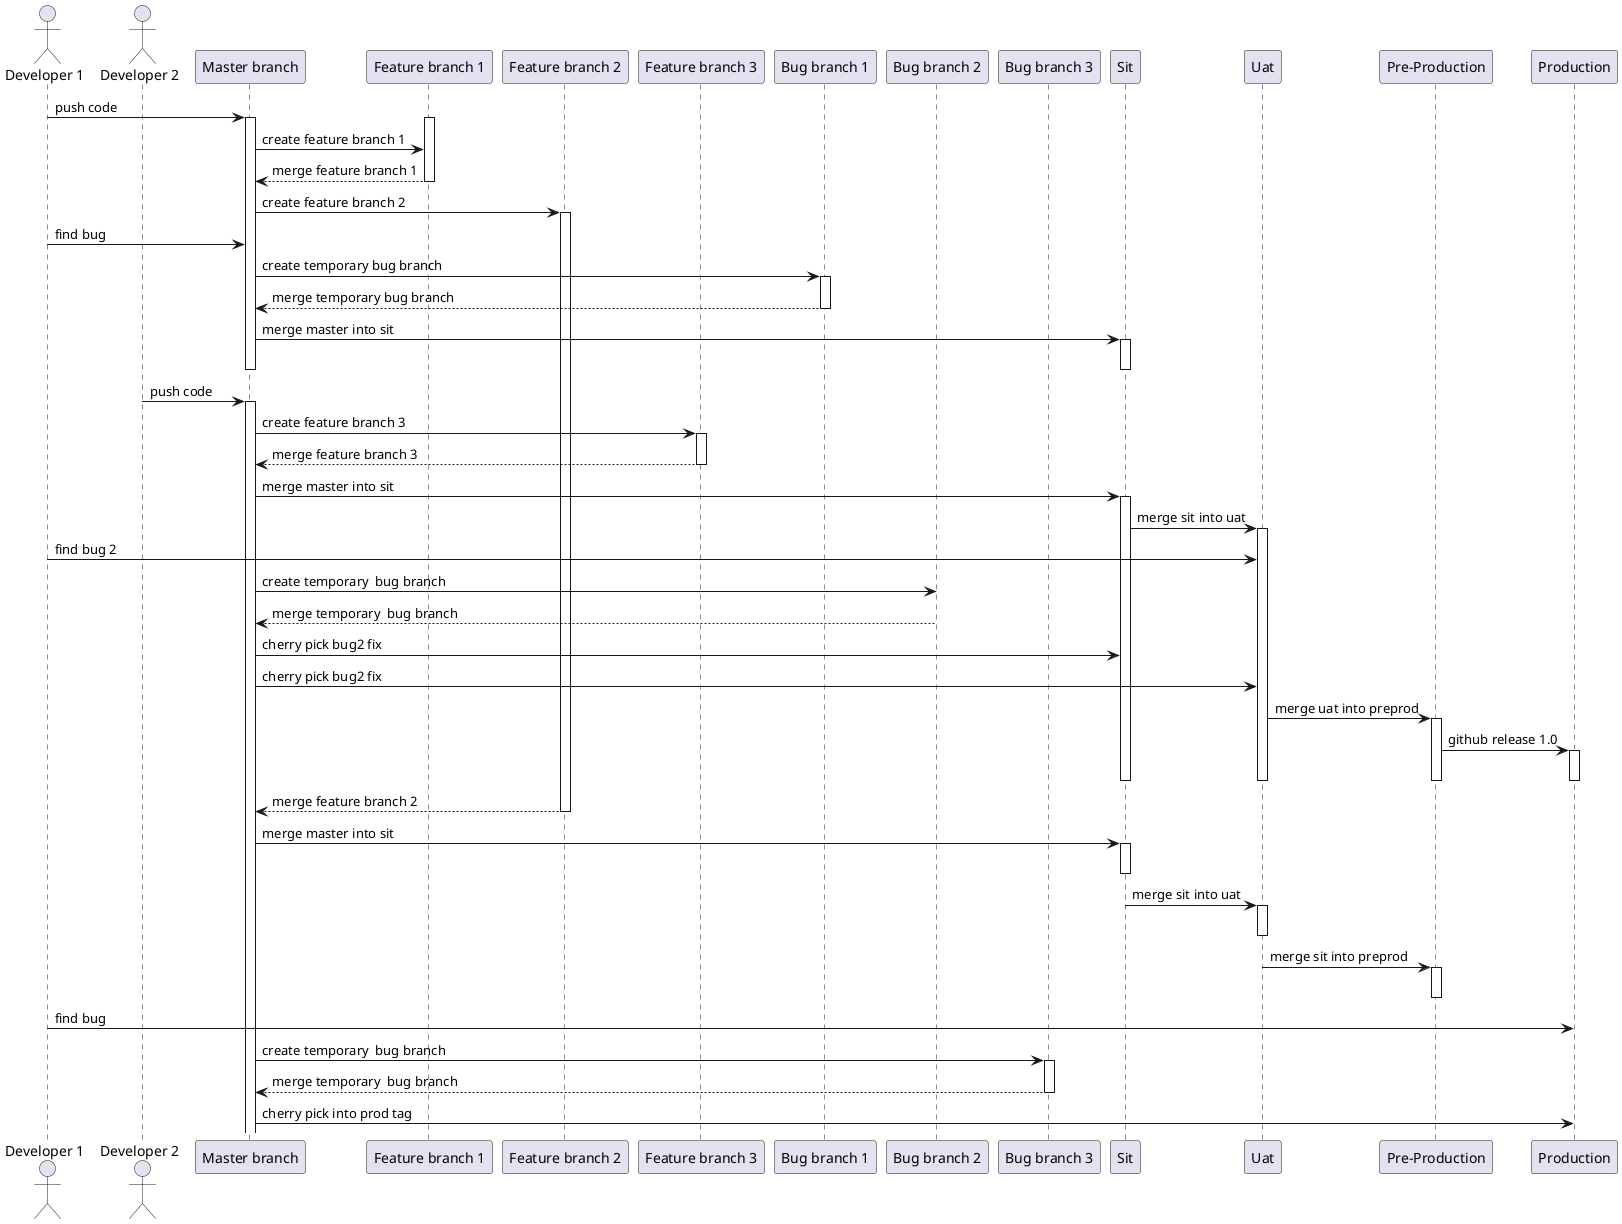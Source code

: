 @startuml
actor "Developer 1" as dev1
actor "Developer 2" as dev2
participant "Master branch" as mb
participant "Feature branch 1" as fb1
participant "Feature branch 2" as fb2
participant "Feature branch 3" as fb3
participant "Bug branch 1" as bb1
participant "Bug branch 2" as bb2
participant "Bug branch 3" as bb3
participant "Sit" as sit
participant "Uat" as uat
participant "Pre-Production" as preprod
participant "Production" as prod


dev1 -> mb: push code
Activate mb
Activate fb1
mb -> fb1: create feature branch 1
fb1 --> mb: merge feature branch 1
Deactivate fb1







mb -> fb2: create feature branch 2
Activate fb2
dev1 -> mb: find bug

mb -> bb1: create temporary bug branch
Activate bb1
bb1 --> mb: merge temporary bug branch
Deactivate bb1

mb -> sit: merge master into sit
Activate sit
Deactivate sit

Deactivate mb

dev2 -> mb: push code
Activate mb
mb -> fb3: create feature branch 3
Activate fb3
fb3 --> mb: merge feature branch 3
Deactivate fb3

mb -> sit: merge master into sit
Activate sit
sit -> uat: merge sit into uat
Activate uat
dev1 -> uat: find bug 2
mb -> bb2: create temporary  bug branch
bb2 --> mb: merge temporary  bug branch
mb -> sit: cherry pick bug2 fix
mb -> uat: cherry pick bug2 fix
uat -> preprod: merge uat into preprod
Activate preprod
preprod -> prod: github release 1.0
Activate prod
Deactivate prod
Deactivate preprod
Deactivate uat
Deactivate sit

fb2 --> mb: merge feature branch 2
Deactivate fb2


mb -> sit: merge master into sit
Activate sit
Deactivate sit

sit -> uat: merge sit into uat
Activate uat
Deactivate uat

uat -> preprod: merge sit into preprod
Activate preprod
Deactivate preprod


Deactivate prod

dev1 -> prod: find bug
mb -> bb3: create temporary  bug branch
Activate bb3
bb3 --> mb: merge temporary  bug branch
Deactivate bb3
mb -> prod: cherry pick into prod tag









@enduml